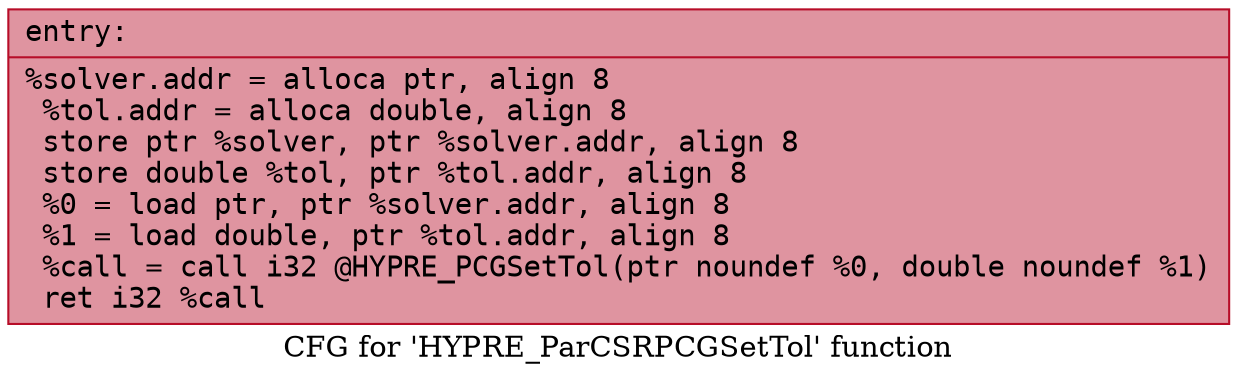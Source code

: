 digraph "CFG for 'HYPRE_ParCSRPCGSetTol' function" {
	label="CFG for 'HYPRE_ParCSRPCGSetTol' function";

	Node0x55f91b634f30 [shape=record,color="#b70d28ff", style=filled, fillcolor="#b70d2870" fontname="Courier",label="{entry:\l|  %solver.addr = alloca ptr, align 8\l  %tol.addr = alloca double, align 8\l  store ptr %solver, ptr %solver.addr, align 8\l  store double %tol, ptr %tol.addr, align 8\l  %0 = load ptr, ptr %solver.addr, align 8\l  %1 = load double, ptr %tol.addr, align 8\l  %call = call i32 @HYPRE_PCGSetTol(ptr noundef %0, double noundef %1)\l  ret i32 %call\l}"];
}
